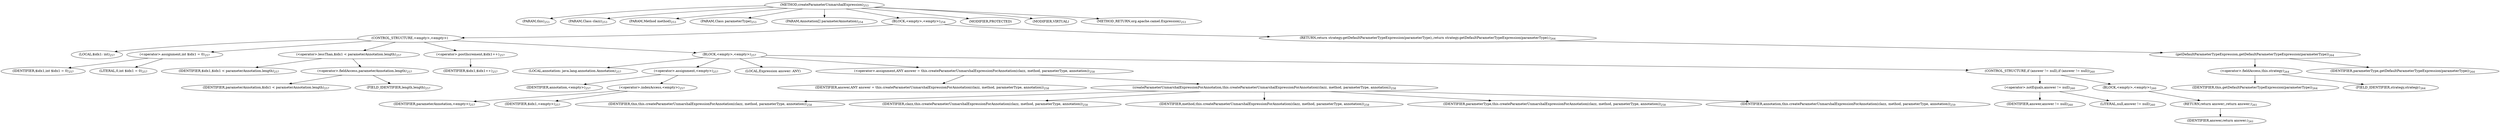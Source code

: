 digraph "createParameterUnmarshalExpression" {  
"712" [label = <(METHOD,createParameterUnmarshalExpression)<SUB>253</SUB>> ]
"33" [label = <(PARAM,this)<SUB>253</SUB>> ]
"713" [label = <(PARAM,Class clazz)<SUB>253</SUB>> ]
"714" [label = <(PARAM,Method method)<SUB>253</SUB>> ]
"715" [label = <(PARAM,Class parameterType)<SUB>253</SUB>> ]
"716" [label = <(PARAM,Annotation[] parameterAnnotation)<SUB>254</SUB>> ]
"717" [label = <(BLOCK,&lt;empty&gt;,&lt;empty&gt;)<SUB>254</SUB>> ]
"718" [label = <(CONTROL_STRUCTURE,&lt;empty&gt;,&lt;empty&gt;)> ]
"719" [label = <(LOCAL,$idx1: int)<SUB>257</SUB>> ]
"720" [label = <(&lt;operator&gt;.assignment,int $idx1 = 0)<SUB>257</SUB>> ]
"721" [label = <(IDENTIFIER,$idx1,int $idx1 = 0)<SUB>257</SUB>> ]
"722" [label = <(LITERAL,0,int $idx1 = 0)<SUB>257</SUB>> ]
"723" [label = <(&lt;operator&gt;.lessThan,$idx1 &lt; parameterAnnotation.length)<SUB>257</SUB>> ]
"724" [label = <(IDENTIFIER,$idx1,$idx1 &lt; parameterAnnotation.length)<SUB>257</SUB>> ]
"725" [label = <(&lt;operator&gt;.fieldAccess,parameterAnnotation.length)<SUB>257</SUB>> ]
"726" [label = <(IDENTIFIER,parameterAnnotation,$idx1 &lt; parameterAnnotation.length)<SUB>257</SUB>> ]
"727" [label = <(FIELD_IDENTIFIER,length,length)<SUB>257</SUB>> ]
"728" [label = <(&lt;operator&gt;.postIncrement,$idx1++)<SUB>257</SUB>> ]
"729" [label = <(IDENTIFIER,$idx1,$idx1++)<SUB>257</SUB>> ]
"730" [label = <(BLOCK,&lt;empty&gt;,&lt;empty&gt;)<SUB>257</SUB>> ]
"731" [label = <(LOCAL,annotation: java.lang.annotation.Annotation)<SUB>257</SUB>> ]
"732" [label = <(&lt;operator&gt;.assignment,&lt;empty&gt;)<SUB>257</SUB>> ]
"733" [label = <(IDENTIFIER,annotation,&lt;empty&gt;)<SUB>257</SUB>> ]
"734" [label = <(&lt;operator&gt;.indexAccess,&lt;empty&gt;)<SUB>257</SUB>> ]
"735" [label = <(IDENTIFIER,parameterAnnotation,&lt;empty&gt;)<SUB>257</SUB>> ]
"736" [label = <(IDENTIFIER,$idx1,&lt;empty&gt;)<SUB>257</SUB>> ]
"737" [label = <(LOCAL,Expression answer: ANY)> ]
"738" [label = <(&lt;operator&gt;.assignment,ANY answer = this.createParameterUnmarshalExpressionForAnnotation(clazz, method, parameterType, annotation))<SUB>258</SUB>> ]
"739" [label = <(IDENTIFIER,answer,ANY answer = this.createParameterUnmarshalExpressionForAnnotation(clazz, method, parameterType, annotation))<SUB>258</SUB>> ]
"740" [label = <(createParameterUnmarshalExpressionForAnnotation,this.createParameterUnmarshalExpressionForAnnotation(clazz, method, parameterType, annotation))<SUB>258</SUB>> ]
"32" [label = <(IDENTIFIER,this,this.createParameterUnmarshalExpressionForAnnotation(clazz, method, parameterType, annotation))<SUB>258</SUB>> ]
"741" [label = <(IDENTIFIER,clazz,this.createParameterUnmarshalExpressionForAnnotation(clazz, method, parameterType, annotation))<SUB>258</SUB>> ]
"742" [label = <(IDENTIFIER,method,this.createParameterUnmarshalExpressionForAnnotation(clazz, method, parameterType, annotation))<SUB>258</SUB>> ]
"743" [label = <(IDENTIFIER,parameterType,this.createParameterUnmarshalExpressionForAnnotation(clazz, method, parameterType, annotation))<SUB>258</SUB>> ]
"744" [label = <(IDENTIFIER,annotation,this.createParameterUnmarshalExpressionForAnnotation(clazz, method, parameterType, annotation))<SUB>259</SUB>> ]
"745" [label = <(CONTROL_STRUCTURE,if (answer != null),if (answer != null))<SUB>260</SUB>> ]
"746" [label = <(&lt;operator&gt;.notEquals,answer != null)<SUB>260</SUB>> ]
"747" [label = <(IDENTIFIER,answer,answer != null)<SUB>260</SUB>> ]
"748" [label = <(LITERAL,null,answer != null)<SUB>260</SUB>> ]
"749" [label = <(BLOCK,&lt;empty&gt;,&lt;empty&gt;)<SUB>260</SUB>> ]
"750" [label = <(RETURN,return answer;,return answer;)<SUB>261</SUB>> ]
"751" [label = <(IDENTIFIER,answer,return answer;)<SUB>261</SUB>> ]
"752" [label = <(RETURN,return strategy.getDefaultParameterTypeExpression(parameterType);,return strategy.getDefaultParameterTypeExpression(parameterType);)<SUB>264</SUB>> ]
"753" [label = <(getDefaultParameterTypeExpression,getDefaultParameterTypeExpression(parameterType))<SUB>264</SUB>> ]
"754" [label = <(&lt;operator&gt;.fieldAccess,this.strategy)<SUB>264</SUB>> ]
"755" [label = <(IDENTIFIER,this,getDefaultParameterTypeExpression(parameterType))<SUB>264</SUB>> ]
"756" [label = <(FIELD_IDENTIFIER,strategy,strategy)<SUB>264</SUB>> ]
"757" [label = <(IDENTIFIER,parameterType,getDefaultParameterTypeExpression(parameterType))<SUB>264</SUB>> ]
"758" [label = <(MODIFIER,PROTECTED)> ]
"759" [label = <(MODIFIER,VIRTUAL)> ]
"760" [label = <(METHOD_RETURN,org.apache.camel.Expression)<SUB>253</SUB>> ]
  "712" -> "33" 
  "712" -> "713" 
  "712" -> "714" 
  "712" -> "715" 
  "712" -> "716" 
  "712" -> "717" 
  "712" -> "758" 
  "712" -> "759" 
  "712" -> "760" 
  "717" -> "718" 
  "717" -> "752" 
  "718" -> "719" 
  "718" -> "720" 
  "718" -> "723" 
  "718" -> "728" 
  "718" -> "730" 
  "720" -> "721" 
  "720" -> "722" 
  "723" -> "724" 
  "723" -> "725" 
  "725" -> "726" 
  "725" -> "727" 
  "728" -> "729" 
  "730" -> "731" 
  "730" -> "732" 
  "730" -> "737" 
  "730" -> "738" 
  "730" -> "745" 
  "732" -> "733" 
  "732" -> "734" 
  "734" -> "735" 
  "734" -> "736" 
  "738" -> "739" 
  "738" -> "740" 
  "740" -> "32" 
  "740" -> "741" 
  "740" -> "742" 
  "740" -> "743" 
  "740" -> "744" 
  "745" -> "746" 
  "745" -> "749" 
  "746" -> "747" 
  "746" -> "748" 
  "749" -> "750" 
  "750" -> "751" 
  "752" -> "753" 
  "753" -> "754" 
  "753" -> "757" 
  "754" -> "755" 
  "754" -> "756" 
}
